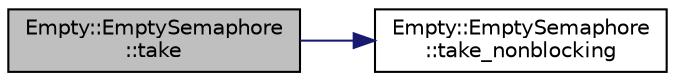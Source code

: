 digraph "Empty::EmptySemaphore::take"
{
 // INTERACTIVE_SVG=YES
  edge [fontname="Helvetica",fontsize="10",labelfontname="Helvetica",labelfontsize="10"];
  node [fontname="Helvetica",fontsize="10",shape=record];
  rankdir="LR";
  Node1 [label="Empty::EmptySemaphore\l::take",height=0.2,width=0.4,color="black", fillcolor="grey75", style="filled" fontcolor="black"];
  Node1 -> Node2 [color="midnightblue",fontsize="10",style="solid",fontname="Helvetica"];
  Node2 [label="Empty::EmptySemaphore\l::take_nonblocking",height=0.2,width=0.4,color="black", fillcolor="white", style="filled",URL="$classEmpty_1_1EmptySemaphore.html#ae81119123020870c573c30f76271c97c"];
}
